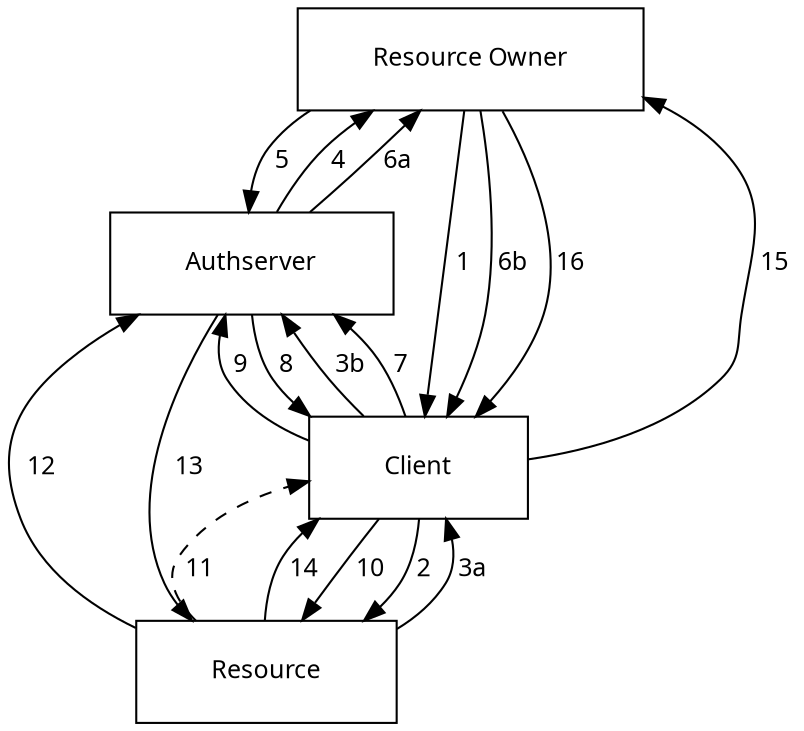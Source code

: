 digraph auth_grant {
    graph [dpi="300"];
    node [fontname="Droid Sans Mono", fontsize="12pt", margin="0.5, 0.25"];
    edge [fontname="Droid Sans Mono", fontsize="12pt"];

    owner [label="Resource Owner", shape="rect"];
    authserver [label="Authserver", shape="rect"];
    resource [label="Resource", shape="rect"];
    client [label="Client", shape="rect"];

    // Phase 1: getting a token
    owner -> client [label=" 1 "];
    client -> resource [label=" 2 "];
    resource -> client [label=" 3a "]; // TODO is this redirect clear?
    client -> authserver [label=" 3b "];
    authserver -> owner [label=" 4 "];
    owner -> authserver [label=" 5 "];
    authserver -> owner [label=" 6a "]; // TODO is this redirect clear?
    owner -> client [label=" 6b "];
    client -> authserver [label=" 7 "];
    authserver -> client [label=" 8 "];
    client -> authserver [label=" 9 "];

    // Phase 2: using a token
    client -> resource [label=" 10 "];
    resource -> client [style="dashed", label=" 11 "];
    resource -> authserver [label=" 12 "];
    authserver -> resource [label=" 13 "];
    resource -> client [label=" 14 "];
    client -> owner [label=" 15 "];
    owner -> client [label=" 16 "];
}
